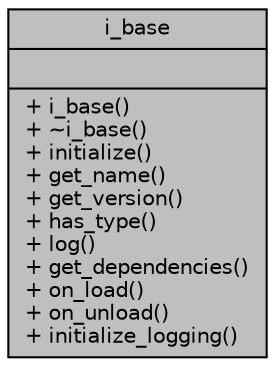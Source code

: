 digraph "i_base"
{
  edge [fontname="Helvetica",fontsize="10",labelfontname="Helvetica",labelfontsize="10"];
  node [fontname="Helvetica",fontsize="10",shape=record];
  Node0 [label="{i_base\n||+ i_base()\l+ ~i_base()\l+ initialize()\l+ get_name()\l+ get_version()\l+ has_type()\l+ log()\l+ get_dependencies()\l+ on_load()\l+ on_unload()\l+ initialize_logging()\l}",height=0.2,width=0.4,color="black", fillcolor="grey75", style="filled", fontcolor="black"];
}
